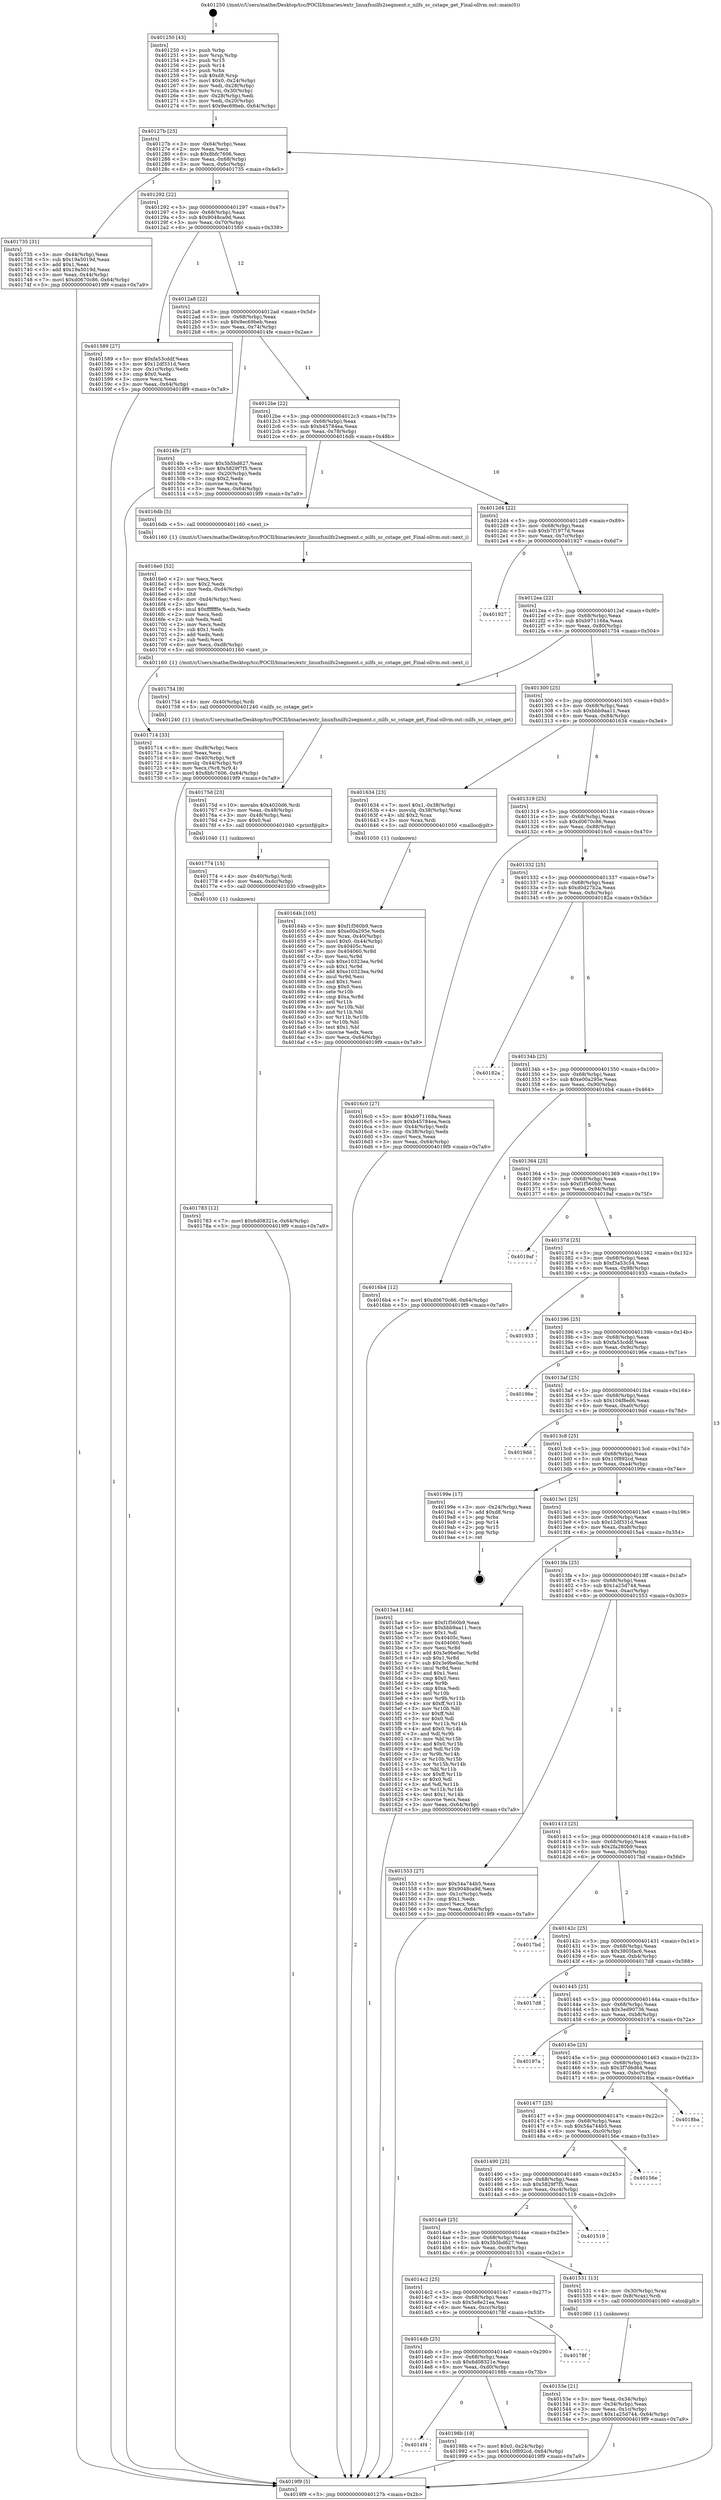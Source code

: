 digraph "0x401250" {
  label = "0x401250 (/mnt/c/Users/mathe/Desktop/tcc/POCII/binaries/extr_linuxfsnilfs2segment.c_nilfs_sc_cstage_get_Final-ollvm.out::main(0))"
  labelloc = "t"
  node[shape=record]

  Entry [label="",width=0.3,height=0.3,shape=circle,fillcolor=black,style=filled]
  "0x40127b" [label="{
     0x40127b [23]\l
     | [instrs]\l
     &nbsp;&nbsp;0x40127b \<+3\>: mov -0x64(%rbp),%eax\l
     &nbsp;&nbsp;0x40127e \<+2\>: mov %eax,%ecx\l
     &nbsp;&nbsp;0x401280 \<+6\>: sub $0x8bfc7606,%ecx\l
     &nbsp;&nbsp;0x401286 \<+3\>: mov %eax,-0x68(%rbp)\l
     &nbsp;&nbsp;0x401289 \<+3\>: mov %ecx,-0x6c(%rbp)\l
     &nbsp;&nbsp;0x40128c \<+6\>: je 0000000000401735 \<main+0x4e5\>\l
  }"]
  "0x401735" [label="{
     0x401735 [31]\l
     | [instrs]\l
     &nbsp;&nbsp;0x401735 \<+3\>: mov -0x44(%rbp),%eax\l
     &nbsp;&nbsp;0x401738 \<+5\>: sub $0x19a5019d,%eax\l
     &nbsp;&nbsp;0x40173d \<+3\>: add $0x1,%eax\l
     &nbsp;&nbsp;0x401740 \<+5\>: add $0x19a5019d,%eax\l
     &nbsp;&nbsp;0x401745 \<+3\>: mov %eax,-0x44(%rbp)\l
     &nbsp;&nbsp;0x401748 \<+7\>: movl $0xd0670c86,-0x64(%rbp)\l
     &nbsp;&nbsp;0x40174f \<+5\>: jmp 00000000004019f9 \<main+0x7a9\>\l
  }"]
  "0x401292" [label="{
     0x401292 [22]\l
     | [instrs]\l
     &nbsp;&nbsp;0x401292 \<+5\>: jmp 0000000000401297 \<main+0x47\>\l
     &nbsp;&nbsp;0x401297 \<+3\>: mov -0x68(%rbp),%eax\l
     &nbsp;&nbsp;0x40129a \<+5\>: sub $0x9048ca9d,%eax\l
     &nbsp;&nbsp;0x40129f \<+3\>: mov %eax,-0x70(%rbp)\l
     &nbsp;&nbsp;0x4012a2 \<+6\>: je 0000000000401589 \<main+0x339\>\l
  }"]
  Exit [label="",width=0.3,height=0.3,shape=circle,fillcolor=black,style=filled,peripheries=2]
  "0x401589" [label="{
     0x401589 [27]\l
     | [instrs]\l
     &nbsp;&nbsp;0x401589 \<+5\>: mov $0xfa53cddf,%eax\l
     &nbsp;&nbsp;0x40158e \<+5\>: mov $0x12df331d,%ecx\l
     &nbsp;&nbsp;0x401593 \<+3\>: mov -0x1c(%rbp),%edx\l
     &nbsp;&nbsp;0x401596 \<+3\>: cmp $0x0,%edx\l
     &nbsp;&nbsp;0x401599 \<+3\>: cmove %ecx,%eax\l
     &nbsp;&nbsp;0x40159c \<+3\>: mov %eax,-0x64(%rbp)\l
     &nbsp;&nbsp;0x40159f \<+5\>: jmp 00000000004019f9 \<main+0x7a9\>\l
  }"]
  "0x4012a8" [label="{
     0x4012a8 [22]\l
     | [instrs]\l
     &nbsp;&nbsp;0x4012a8 \<+5\>: jmp 00000000004012ad \<main+0x5d\>\l
     &nbsp;&nbsp;0x4012ad \<+3\>: mov -0x68(%rbp),%eax\l
     &nbsp;&nbsp;0x4012b0 \<+5\>: sub $0x9ec69beb,%eax\l
     &nbsp;&nbsp;0x4012b5 \<+3\>: mov %eax,-0x74(%rbp)\l
     &nbsp;&nbsp;0x4012b8 \<+6\>: je 00000000004014fe \<main+0x2ae\>\l
  }"]
  "0x4014f4" [label="{
     0x4014f4\l
  }", style=dashed]
  "0x4014fe" [label="{
     0x4014fe [27]\l
     | [instrs]\l
     &nbsp;&nbsp;0x4014fe \<+5\>: mov $0x5b5bd627,%eax\l
     &nbsp;&nbsp;0x401503 \<+5\>: mov $0x5829f7f5,%ecx\l
     &nbsp;&nbsp;0x401508 \<+3\>: mov -0x20(%rbp),%edx\l
     &nbsp;&nbsp;0x40150b \<+3\>: cmp $0x2,%edx\l
     &nbsp;&nbsp;0x40150e \<+3\>: cmovne %ecx,%eax\l
     &nbsp;&nbsp;0x401511 \<+3\>: mov %eax,-0x64(%rbp)\l
     &nbsp;&nbsp;0x401514 \<+5\>: jmp 00000000004019f9 \<main+0x7a9\>\l
  }"]
  "0x4012be" [label="{
     0x4012be [22]\l
     | [instrs]\l
     &nbsp;&nbsp;0x4012be \<+5\>: jmp 00000000004012c3 \<main+0x73\>\l
     &nbsp;&nbsp;0x4012c3 \<+3\>: mov -0x68(%rbp),%eax\l
     &nbsp;&nbsp;0x4012c6 \<+5\>: sub $0xb45784ea,%eax\l
     &nbsp;&nbsp;0x4012cb \<+3\>: mov %eax,-0x78(%rbp)\l
     &nbsp;&nbsp;0x4012ce \<+6\>: je 00000000004016db \<main+0x48b\>\l
  }"]
  "0x4019f9" [label="{
     0x4019f9 [5]\l
     | [instrs]\l
     &nbsp;&nbsp;0x4019f9 \<+5\>: jmp 000000000040127b \<main+0x2b\>\l
  }"]
  "0x401250" [label="{
     0x401250 [43]\l
     | [instrs]\l
     &nbsp;&nbsp;0x401250 \<+1\>: push %rbp\l
     &nbsp;&nbsp;0x401251 \<+3\>: mov %rsp,%rbp\l
     &nbsp;&nbsp;0x401254 \<+2\>: push %r15\l
     &nbsp;&nbsp;0x401256 \<+2\>: push %r14\l
     &nbsp;&nbsp;0x401258 \<+1\>: push %rbx\l
     &nbsp;&nbsp;0x401259 \<+7\>: sub $0xd8,%rsp\l
     &nbsp;&nbsp;0x401260 \<+7\>: movl $0x0,-0x24(%rbp)\l
     &nbsp;&nbsp;0x401267 \<+3\>: mov %edi,-0x28(%rbp)\l
     &nbsp;&nbsp;0x40126a \<+4\>: mov %rsi,-0x30(%rbp)\l
     &nbsp;&nbsp;0x40126e \<+3\>: mov -0x28(%rbp),%edi\l
     &nbsp;&nbsp;0x401271 \<+3\>: mov %edi,-0x20(%rbp)\l
     &nbsp;&nbsp;0x401274 \<+7\>: movl $0x9ec69beb,-0x64(%rbp)\l
  }"]
  "0x40198b" [label="{
     0x40198b [19]\l
     | [instrs]\l
     &nbsp;&nbsp;0x40198b \<+7\>: movl $0x0,-0x24(%rbp)\l
     &nbsp;&nbsp;0x401992 \<+7\>: movl $0x10f892cd,-0x64(%rbp)\l
     &nbsp;&nbsp;0x401999 \<+5\>: jmp 00000000004019f9 \<main+0x7a9\>\l
  }"]
  "0x4016db" [label="{
     0x4016db [5]\l
     | [instrs]\l
     &nbsp;&nbsp;0x4016db \<+5\>: call 0000000000401160 \<next_i\>\l
     | [calls]\l
     &nbsp;&nbsp;0x401160 \{1\} (/mnt/c/Users/mathe/Desktop/tcc/POCII/binaries/extr_linuxfsnilfs2segment.c_nilfs_sc_cstage_get_Final-ollvm.out::next_i)\l
  }"]
  "0x4012d4" [label="{
     0x4012d4 [22]\l
     | [instrs]\l
     &nbsp;&nbsp;0x4012d4 \<+5\>: jmp 00000000004012d9 \<main+0x89\>\l
     &nbsp;&nbsp;0x4012d9 \<+3\>: mov -0x68(%rbp),%eax\l
     &nbsp;&nbsp;0x4012dc \<+5\>: sub $0xb7f1977d,%eax\l
     &nbsp;&nbsp;0x4012e1 \<+3\>: mov %eax,-0x7c(%rbp)\l
     &nbsp;&nbsp;0x4012e4 \<+6\>: je 0000000000401927 \<main+0x6d7\>\l
  }"]
  "0x4014db" [label="{
     0x4014db [25]\l
     | [instrs]\l
     &nbsp;&nbsp;0x4014db \<+5\>: jmp 00000000004014e0 \<main+0x290\>\l
     &nbsp;&nbsp;0x4014e0 \<+3\>: mov -0x68(%rbp),%eax\l
     &nbsp;&nbsp;0x4014e3 \<+5\>: sub $0x6d08321e,%eax\l
     &nbsp;&nbsp;0x4014e8 \<+6\>: mov %eax,-0xd0(%rbp)\l
     &nbsp;&nbsp;0x4014ee \<+6\>: je 000000000040198b \<main+0x73b\>\l
  }"]
  "0x401927" [label="{
     0x401927\l
  }", style=dashed]
  "0x4012ea" [label="{
     0x4012ea [22]\l
     | [instrs]\l
     &nbsp;&nbsp;0x4012ea \<+5\>: jmp 00000000004012ef \<main+0x9f\>\l
     &nbsp;&nbsp;0x4012ef \<+3\>: mov -0x68(%rbp),%eax\l
     &nbsp;&nbsp;0x4012f2 \<+5\>: sub $0xb971168a,%eax\l
     &nbsp;&nbsp;0x4012f7 \<+3\>: mov %eax,-0x80(%rbp)\l
     &nbsp;&nbsp;0x4012fa \<+6\>: je 0000000000401754 \<main+0x504\>\l
  }"]
  "0x40178f" [label="{
     0x40178f\l
  }", style=dashed]
  "0x401754" [label="{
     0x401754 [9]\l
     | [instrs]\l
     &nbsp;&nbsp;0x401754 \<+4\>: mov -0x40(%rbp),%rdi\l
     &nbsp;&nbsp;0x401758 \<+5\>: call 0000000000401240 \<nilfs_sc_cstage_get\>\l
     | [calls]\l
     &nbsp;&nbsp;0x401240 \{1\} (/mnt/c/Users/mathe/Desktop/tcc/POCII/binaries/extr_linuxfsnilfs2segment.c_nilfs_sc_cstage_get_Final-ollvm.out::nilfs_sc_cstage_get)\l
  }"]
  "0x401300" [label="{
     0x401300 [25]\l
     | [instrs]\l
     &nbsp;&nbsp;0x401300 \<+5\>: jmp 0000000000401305 \<main+0xb5\>\l
     &nbsp;&nbsp;0x401305 \<+3\>: mov -0x68(%rbp),%eax\l
     &nbsp;&nbsp;0x401308 \<+5\>: sub $0xbbb9aa11,%eax\l
     &nbsp;&nbsp;0x40130d \<+6\>: mov %eax,-0x84(%rbp)\l
     &nbsp;&nbsp;0x401313 \<+6\>: je 0000000000401634 \<main+0x3e4\>\l
  }"]
  "0x401783" [label="{
     0x401783 [12]\l
     | [instrs]\l
     &nbsp;&nbsp;0x401783 \<+7\>: movl $0x6d08321e,-0x64(%rbp)\l
     &nbsp;&nbsp;0x40178a \<+5\>: jmp 00000000004019f9 \<main+0x7a9\>\l
  }"]
  "0x401634" [label="{
     0x401634 [23]\l
     | [instrs]\l
     &nbsp;&nbsp;0x401634 \<+7\>: movl $0x1,-0x38(%rbp)\l
     &nbsp;&nbsp;0x40163b \<+4\>: movslq -0x38(%rbp),%rax\l
     &nbsp;&nbsp;0x40163f \<+4\>: shl $0x2,%rax\l
     &nbsp;&nbsp;0x401643 \<+3\>: mov %rax,%rdi\l
     &nbsp;&nbsp;0x401646 \<+5\>: call 0000000000401050 \<malloc@plt\>\l
     | [calls]\l
     &nbsp;&nbsp;0x401050 \{1\} (unknown)\l
  }"]
  "0x401319" [label="{
     0x401319 [25]\l
     | [instrs]\l
     &nbsp;&nbsp;0x401319 \<+5\>: jmp 000000000040131e \<main+0xce\>\l
     &nbsp;&nbsp;0x40131e \<+3\>: mov -0x68(%rbp),%eax\l
     &nbsp;&nbsp;0x401321 \<+5\>: sub $0xd0670c86,%eax\l
     &nbsp;&nbsp;0x401326 \<+6\>: mov %eax,-0x88(%rbp)\l
     &nbsp;&nbsp;0x40132c \<+6\>: je 00000000004016c0 \<main+0x470\>\l
  }"]
  "0x401774" [label="{
     0x401774 [15]\l
     | [instrs]\l
     &nbsp;&nbsp;0x401774 \<+4\>: mov -0x40(%rbp),%rdi\l
     &nbsp;&nbsp;0x401778 \<+6\>: mov %eax,-0xdc(%rbp)\l
     &nbsp;&nbsp;0x40177e \<+5\>: call 0000000000401030 \<free@plt\>\l
     | [calls]\l
     &nbsp;&nbsp;0x401030 \{1\} (unknown)\l
  }"]
  "0x4016c0" [label="{
     0x4016c0 [27]\l
     | [instrs]\l
     &nbsp;&nbsp;0x4016c0 \<+5\>: mov $0xb971168a,%eax\l
     &nbsp;&nbsp;0x4016c5 \<+5\>: mov $0xb45784ea,%ecx\l
     &nbsp;&nbsp;0x4016ca \<+3\>: mov -0x44(%rbp),%edx\l
     &nbsp;&nbsp;0x4016cd \<+3\>: cmp -0x38(%rbp),%edx\l
     &nbsp;&nbsp;0x4016d0 \<+3\>: cmovl %ecx,%eax\l
     &nbsp;&nbsp;0x4016d3 \<+3\>: mov %eax,-0x64(%rbp)\l
     &nbsp;&nbsp;0x4016d6 \<+5\>: jmp 00000000004019f9 \<main+0x7a9\>\l
  }"]
  "0x401332" [label="{
     0x401332 [25]\l
     | [instrs]\l
     &nbsp;&nbsp;0x401332 \<+5\>: jmp 0000000000401337 \<main+0xe7\>\l
     &nbsp;&nbsp;0x401337 \<+3\>: mov -0x68(%rbp),%eax\l
     &nbsp;&nbsp;0x40133a \<+5\>: sub $0xd0d27b2a,%eax\l
     &nbsp;&nbsp;0x40133f \<+6\>: mov %eax,-0x8c(%rbp)\l
     &nbsp;&nbsp;0x401345 \<+6\>: je 000000000040182a \<main+0x5da\>\l
  }"]
  "0x40175d" [label="{
     0x40175d [23]\l
     | [instrs]\l
     &nbsp;&nbsp;0x40175d \<+10\>: movabs $0x4020d6,%rdi\l
     &nbsp;&nbsp;0x401767 \<+3\>: mov %eax,-0x48(%rbp)\l
     &nbsp;&nbsp;0x40176a \<+3\>: mov -0x48(%rbp),%esi\l
     &nbsp;&nbsp;0x40176d \<+2\>: mov $0x0,%al\l
     &nbsp;&nbsp;0x40176f \<+5\>: call 0000000000401040 \<printf@plt\>\l
     | [calls]\l
     &nbsp;&nbsp;0x401040 \{1\} (unknown)\l
  }"]
  "0x40182a" [label="{
     0x40182a\l
  }", style=dashed]
  "0x40134b" [label="{
     0x40134b [25]\l
     | [instrs]\l
     &nbsp;&nbsp;0x40134b \<+5\>: jmp 0000000000401350 \<main+0x100\>\l
     &nbsp;&nbsp;0x401350 \<+3\>: mov -0x68(%rbp),%eax\l
     &nbsp;&nbsp;0x401353 \<+5\>: sub $0xe00a295e,%eax\l
     &nbsp;&nbsp;0x401358 \<+6\>: mov %eax,-0x90(%rbp)\l
     &nbsp;&nbsp;0x40135e \<+6\>: je 00000000004016b4 \<main+0x464\>\l
  }"]
  "0x401714" [label="{
     0x401714 [33]\l
     | [instrs]\l
     &nbsp;&nbsp;0x401714 \<+6\>: mov -0xd8(%rbp),%ecx\l
     &nbsp;&nbsp;0x40171a \<+3\>: imul %eax,%ecx\l
     &nbsp;&nbsp;0x40171d \<+4\>: mov -0x40(%rbp),%r8\l
     &nbsp;&nbsp;0x401721 \<+4\>: movslq -0x44(%rbp),%r9\l
     &nbsp;&nbsp;0x401725 \<+4\>: mov %ecx,(%r8,%r9,4)\l
     &nbsp;&nbsp;0x401729 \<+7\>: movl $0x8bfc7606,-0x64(%rbp)\l
     &nbsp;&nbsp;0x401730 \<+5\>: jmp 00000000004019f9 \<main+0x7a9\>\l
  }"]
  "0x4016b4" [label="{
     0x4016b4 [12]\l
     | [instrs]\l
     &nbsp;&nbsp;0x4016b4 \<+7\>: movl $0xd0670c86,-0x64(%rbp)\l
     &nbsp;&nbsp;0x4016bb \<+5\>: jmp 00000000004019f9 \<main+0x7a9\>\l
  }"]
  "0x401364" [label="{
     0x401364 [25]\l
     | [instrs]\l
     &nbsp;&nbsp;0x401364 \<+5\>: jmp 0000000000401369 \<main+0x119\>\l
     &nbsp;&nbsp;0x401369 \<+3\>: mov -0x68(%rbp),%eax\l
     &nbsp;&nbsp;0x40136c \<+5\>: sub $0xf1f560b9,%eax\l
     &nbsp;&nbsp;0x401371 \<+6\>: mov %eax,-0x94(%rbp)\l
     &nbsp;&nbsp;0x401377 \<+6\>: je 00000000004019af \<main+0x75f\>\l
  }"]
  "0x4016e0" [label="{
     0x4016e0 [52]\l
     | [instrs]\l
     &nbsp;&nbsp;0x4016e0 \<+2\>: xor %ecx,%ecx\l
     &nbsp;&nbsp;0x4016e2 \<+5\>: mov $0x2,%edx\l
     &nbsp;&nbsp;0x4016e7 \<+6\>: mov %edx,-0xd4(%rbp)\l
     &nbsp;&nbsp;0x4016ed \<+1\>: cltd\l
     &nbsp;&nbsp;0x4016ee \<+6\>: mov -0xd4(%rbp),%esi\l
     &nbsp;&nbsp;0x4016f4 \<+2\>: idiv %esi\l
     &nbsp;&nbsp;0x4016f6 \<+6\>: imul $0xfffffffe,%edx,%edx\l
     &nbsp;&nbsp;0x4016fc \<+2\>: mov %ecx,%edi\l
     &nbsp;&nbsp;0x4016fe \<+2\>: sub %edx,%edi\l
     &nbsp;&nbsp;0x401700 \<+2\>: mov %ecx,%edx\l
     &nbsp;&nbsp;0x401702 \<+3\>: sub $0x1,%edx\l
     &nbsp;&nbsp;0x401705 \<+2\>: add %edx,%edi\l
     &nbsp;&nbsp;0x401707 \<+2\>: sub %edi,%ecx\l
     &nbsp;&nbsp;0x401709 \<+6\>: mov %ecx,-0xd8(%rbp)\l
     &nbsp;&nbsp;0x40170f \<+5\>: call 0000000000401160 \<next_i\>\l
     | [calls]\l
     &nbsp;&nbsp;0x401160 \{1\} (/mnt/c/Users/mathe/Desktop/tcc/POCII/binaries/extr_linuxfsnilfs2segment.c_nilfs_sc_cstage_get_Final-ollvm.out::next_i)\l
  }"]
  "0x4019af" [label="{
     0x4019af\l
  }", style=dashed]
  "0x40137d" [label="{
     0x40137d [25]\l
     | [instrs]\l
     &nbsp;&nbsp;0x40137d \<+5\>: jmp 0000000000401382 \<main+0x132\>\l
     &nbsp;&nbsp;0x401382 \<+3\>: mov -0x68(%rbp),%eax\l
     &nbsp;&nbsp;0x401385 \<+5\>: sub $0xf3a53c54,%eax\l
     &nbsp;&nbsp;0x40138a \<+6\>: mov %eax,-0x98(%rbp)\l
     &nbsp;&nbsp;0x401390 \<+6\>: je 0000000000401933 \<main+0x6e3\>\l
  }"]
  "0x40164b" [label="{
     0x40164b [105]\l
     | [instrs]\l
     &nbsp;&nbsp;0x40164b \<+5\>: mov $0xf1f560b9,%ecx\l
     &nbsp;&nbsp;0x401650 \<+5\>: mov $0xe00a295e,%edx\l
     &nbsp;&nbsp;0x401655 \<+4\>: mov %rax,-0x40(%rbp)\l
     &nbsp;&nbsp;0x401659 \<+7\>: movl $0x0,-0x44(%rbp)\l
     &nbsp;&nbsp;0x401660 \<+7\>: mov 0x40405c,%esi\l
     &nbsp;&nbsp;0x401667 \<+8\>: mov 0x404060,%r8d\l
     &nbsp;&nbsp;0x40166f \<+3\>: mov %esi,%r9d\l
     &nbsp;&nbsp;0x401672 \<+7\>: sub $0xe10323ea,%r9d\l
     &nbsp;&nbsp;0x401679 \<+4\>: sub $0x1,%r9d\l
     &nbsp;&nbsp;0x40167d \<+7\>: add $0xe10323ea,%r9d\l
     &nbsp;&nbsp;0x401684 \<+4\>: imul %r9d,%esi\l
     &nbsp;&nbsp;0x401688 \<+3\>: and $0x1,%esi\l
     &nbsp;&nbsp;0x40168b \<+3\>: cmp $0x0,%esi\l
     &nbsp;&nbsp;0x40168e \<+4\>: sete %r10b\l
     &nbsp;&nbsp;0x401692 \<+4\>: cmp $0xa,%r8d\l
     &nbsp;&nbsp;0x401696 \<+4\>: setl %r11b\l
     &nbsp;&nbsp;0x40169a \<+3\>: mov %r10b,%bl\l
     &nbsp;&nbsp;0x40169d \<+3\>: and %r11b,%bl\l
     &nbsp;&nbsp;0x4016a0 \<+3\>: xor %r11b,%r10b\l
     &nbsp;&nbsp;0x4016a3 \<+3\>: or %r10b,%bl\l
     &nbsp;&nbsp;0x4016a6 \<+3\>: test $0x1,%bl\l
     &nbsp;&nbsp;0x4016a9 \<+3\>: cmovne %edx,%ecx\l
     &nbsp;&nbsp;0x4016ac \<+3\>: mov %ecx,-0x64(%rbp)\l
     &nbsp;&nbsp;0x4016af \<+5\>: jmp 00000000004019f9 \<main+0x7a9\>\l
  }"]
  "0x401933" [label="{
     0x401933\l
  }", style=dashed]
  "0x401396" [label="{
     0x401396 [25]\l
     | [instrs]\l
     &nbsp;&nbsp;0x401396 \<+5\>: jmp 000000000040139b \<main+0x14b\>\l
     &nbsp;&nbsp;0x40139b \<+3\>: mov -0x68(%rbp),%eax\l
     &nbsp;&nbsp;0x40139e \<+5\>: sub $0xfa53cddf,%eax\l
     &nbsp;&nbsp;0x4013a3 \<+6\>: mov %eax,-0x9c(%rbp)\l
     &nbsp;&nbsp;0x4013a9 \<+6\>: je 000000000040196e \<main+0x71e\>\l
  }"]
  "0x40153e" [label="{
     0x40153e [21]\l
     | [instrs]\l
     &nbsp;&nbsp;0x40153e \<+3\>: mov %eax,-0x34(%rbp)\l
     &nbsp;&nbsp;0x401541 \<+3\>: mov -0x34(%rbp),%eax\l
     &nbsp;&nbsp;0x401544 \<+3\>: mov %eax,-0x1c(%rbp)\l
     &nbsp;&nbsp;0x401547 \<+7\>: movl $0x1a25d744,-0x64(%rbp)\l
     &nbsp;&nbsp;0x40154e \<+5\>: jmp 00000000004019f9 \<main+0x7a9\>\l
  }"]
  "0x40196e" [label="{
     0x40196e\l
  }", style=dashed]
  "0x4013af" [label="{
     0x4013af [25]\l
     | [instrs]\l
     &nbsp;&nbsp;0x4013af \<+5\>: jmp 00000000004013b4 \<main+0x164\>\l
     &nbsp;&nbsp;0x4013b4 \<+3\>: mov -0x68(%rbp),%eax\l
     &nbsp;&nbsp;0x4013b7 \<+5\>: sub $0x104f8ed6,%eax\l
     &nbsp;&nbsp;0x4013bc \<+6\>: mov %eax,-0xa0(%rbp)\l
     &nbsp;&nbsp;0x4013c2 \<+6\>: je 00000000004019dd \<main+0x78d\>\l
  }"]
  "0x4014c2" [label="{
     0x4014c2 [25]\l
     | [instrs]\l
     &nbsp;&nbsp;0x4014c2 \<+5\>: jmp 00000000004014c7 \<main+0x277\>\l
     &nbsp;&nbsp;0x4014c7 \<+3\>: mov -0x68(%rbp),%eax\l
     &nbsp;&nbsp;0x4014ca \<+5\>: sub $0x5e8e21ea,%eax\l
     &nbsp;&nbsp;0x4014cf \<+6\>: mov %eax,-0xcc(%rbp)\l
     &nbsp;&nbsp;0x4014d5 \<+6\>: je 000000000040178f \<main+0x53f\>\l
  }"]
  "0x4019dd" [label="{
     0x4019dd\l
  }", style=dashed]
  "0x4013c8" [label="{
     0x4013c8 [25]\l
     | [instrs]\l
     &nbsp;&nbsp;0x4013c8 \<+5\>: jmp 00000000004013cd \<main+0x17d\>\l
     &nbsp;&nbsp;0x4013cd \<+3\>: mov -0x68(%rbp),%eax\l
     &nbsp;&nbsp;0x4013d0 \<+5\>: sub $0x10f892cd,%eax\l
     &nbsp;&nbsp;0x4013d5 \<+6\>: mov %eax,-0xa4(%rbp)\l
     &nbsp;&nbsp;0x4013db \<+6\>: je 000000000040199e \<main+0x74e\>\l
  }"]
  "0x401531" [label="{
     0x401531 [13]\l
     | [instrs]\l
     &nbsp;&nbsp;0x401531 \<+4\>: mov -0x30(%rbp),%rax\l
     &nbsp;&nbsp;0x401535 \<+4\>: mov 0x8(%rax),%rdi\l
     &nbsp;&nbsp;0x401539 \<+5\>: call 0000000000401060 \<atoi@plt\>\l
     | [calls]\l
     &nbsp;&nbsp;0x401060 \{1\} (unknown)\l
  }"]
  "0x40199e" [label="{
     0x40199e [17]\l
     | [instrs]\l
     &nbsp;&nbsp;0x40199e \<+3\>: mov -0x24(%rbp),%eax\l
     &nbsp;&nbsp;0x4019a1 \<+7\>: add $0xd8,%rsp\l
     &nbsp;&nbsp;0x4019a8 \<+1\>: pop %rbx\l
     &nbsp;&nbsp;0x4019a9 \<+2\>: pop %r14\l
     &nbsp;&nbsp;0x4019ab \<+2\>: pop %r15\l
     &nbsp;&nbsp;0x4019ad \<+1\>: pop %rbp\l
     &nbsp;&nbsp;0x4019ae \<+1\>: ret\l
  }"]
  "0x4013e1" [label="{
     0x4013e1 [25]\l
     | [instrs]\l
     &nbsp;&nbsp;0x4013e1 \<+5\>: jmp 00000000004013e6 \<main+0x196\>\l
     &nbsp;&nbsp;0x4013e6 \<+3\>: mov -0x68(%rbp),%eax\l
     &nbsp;&nbsp;0x4013e9 \<+5\>: sub $0x12df331d,%eax\l
     &nbsp;&nbsp;0x4013ee \<+6\>: mov %eax,-0xa8(%rbp)\l
     &nbsp;&nbsp;0x4013f4 \<+6\>: je 00000000004015a4 \<main+0x354\>\l
  }"]
  "0x4014a9" [label="{
     0x4014a9 [25]\l
     | [instrs]\l
     &nbsp;&nbsp;0x4014a9 \<+5\>: jmp 00000000004014ae \<main+0x25e\>\l
     &nbsp;&nbsp;0x4014ae \<+3\>: mov -0x68(%rbp),%eax\l
     &nbsp;&nbsp;0x4014b1 \<+5\>: sub $0x5b5bd627,%eax\l
     &nbsp;&nbsp;0x4014b6 \<+6\>: mov %eax,-0xc8(%rbp)\l
     &nbsp;&nbsp;0x4014bc \<+6\>: je 0000000000401531 \<main+0x2e1\>\l
  }"]
  "0x4015a4" [label="{
     0x4015a4 [144]\l
     | [instrs]\l
     &nbsp;&nbsp;0x4015a4 \<+5\>: mov $0xf1f560b9,%eax\l
     &nbsp;&nbsp;0x4015a9 \<+5\>: mov $0xbbb9aa11,%ecx\l
     &nbsp;&nbsp;0x4015ae \<+2\>: mov $0x1,%dl\l
     &nbsp;&nbsp;0x4015b0 \<+7\>: mov 0x40405c,%esi\l
     &nbsp;&nbsp;0x4015b7 \<+7\>: mov 0x404060,%edi\l
     &nbsp;&nbsp;0x4015be \<+3\>: mov %esi,%r8d\l
     &nbsp;&nbsp;0x4015c1 \<+7\>: add $0x3e9be0ac,%r8d\l
     &nbsp;&nbsp;0x4015c8 \<+4\>: sub $0x1,%r8d\l
     &nbsp;&nbsp;0x4015cc \<+7\>: sub $0x3e9be0ac,%r8d\l
     &nbsp;&nbsp;0x4015d3 \<+4\>: imul %r8d,%esi\l
     &nbsp;&nbsp;0x4015d7 \<+3\>: and $0x1,%esi\l
     &nbsp;&nbsp;0x4015da \<+3\>: cmp $0x0,%esi\l
     &nbsp;&nbsp;0x4015dd \<+4\>: sete %r9b\l
     &nbsp;&nbsp;0x4015e1 \<+3\>: cmp $0xa,%edi\l
     &nbsp;&nbsp;0x4015e4 \<+4\>: setl %r10b\l
     &nbsp;&nbsp;0x4015e8 \<+3\>: mov %r9b,%r11b\l
     &nbsp;&nbsp;0x4015eb \<+4\>: xor $0xff,%r11b\l
     &nbsp;&nbsp;0x4015ef \<+3\>: mov %r10b,%bl\l
     &nbsp;&nbsp;0x4015f2 \<+3\>: xor $0xff,%bl\l
     &nbsp;&nbsp;0x4015f5 \<+3\>: xor $0x0,%dl\l
     &nbsp;&nbsp;0x4015f8 \<+3\>: mov %r11b,%r14b\l
     &nbsp;&nbsp;0x4015fb \<+4\>: and $0x0,%r14b\l
     &nbsp;&nbsp;0x4015ff \<+3\>: and %dl,%r9b\l
     &nbsp;&nbsp;0x401602 \<+3\>: mov %bl,%r15b\l
     &nbsp;&nbsp;0x401605 \<+4\>: and $0x0,%r15b\l
     &nbsp;&nbsp;0x401609 \<+3\>: and %dl,%r10b\l
     &nbsp;&nbsp;0x40160c \<+3\>: or %r9b,%r14b\l
     &nbsp;&nbsp;0x40160f \<+3\>: or %r10b,%r15b\l
     &nbsp;&nbsp;0x401612 \<+3\>: xor %r15b,%r14b\l
     &nbsp;&nbsp;0x401615 \<+3\>: or %bl,%r11b\l
     &nbsp;&nbsp;0x401618 \<+4\>: xor $0xff,%r11b\l
     &nbsp;&nbsp;0x40161c \<+3\>: or $0x0,%dl\l
     &nbsp;&nbsp;0x40161f \<+3\>: and %dl,%r11b\l
     &nbsp;&nbsp;0x401622 \<+3\>: or %r11b,%r14b\l
     &nbsp;&nbsp;0x401625 \<+4\>: test $0x1,%r14b\l
     &nbsp;&nbsp;0x401629 \<+3\>: cmovne %ecx,%eax\l
     &nbsp;&nbsp;0x40162c \<+3\>: mov %eax,-0x64(%rbp)\l
     &nbsp;&nbsp;0x40162f \<+5\>: jmp 00000000004019f9 \<main+0x7a9\>\l
  }"]
  "0x4013fa" [label="{
     0x4013fa [25]\l
     | [instrs]\l
     &nbsp;&nbsp;0x4013fa \<+5\>: jmp 00000000004013ff \<main+0x1af\>\l
     &nbsp;&nbsp;0x4013ff \<+3\>: mov -0x68(%rbp),%eax\l
     &nbsp;&nbsp;0x401402 \<+5\>: sub $0x1a25d744,%eax\l
     &nbsp;&nbsp;0x401407 \<+6\>: mov %eax,-0xac(%rbp)\l
     &nbsp;&nbsp;0x40140d \<+6\>: je 0000000000401553 \<main+0x303\>\l
  }"]
  "0x401519" [label="{
     0x401519\l
  }", style=dashed]
  "0x401553" [label="{
     0x401553 [27]\l
     | [instrs]\l
     &nbsp;&nbsp;0x401553 \<+5\>: mov $0x54a744b5,%eax\l
     &nbsp;&nbsp;0x401558 \<+5\>: mov $0x9048ca9d,%ecx\l
     &nbsp;&nbsp;0x40155d \<+3\>: mov -0x1c(%rbp),%edx\l
     &nbsp;&nbsp;0x401560 \<+3\>: cmp $0x1,%edx\l
     &nbsp;&nbsp;0x401563 \<+3\>: cmovl %ecx,%eax\l
     &nbsp;&nbsp;0x401566 \<+3\>: mov %eax,-0x64(%rbp)\l
     &nbsp;&nbsp;0x401569 \<+5\>: jmp 00000000004019f9 \<main+0x7a9\>\l
  }"]
  "0x401413" [label="{
     0x401413 [25]\l
     | [instrs]\l
     &nbsp;&nbsp;0x401413 \<+5\>: jmp 0000000000401418 \<main+0x1c8\>\l
     &nbsp;&nbsp;0x401418 \<+3\>: mov -0x68(%rbp),%eax\l
     &nbsp;&nbsp;0x40141b \<+5\>: sub $0x2fa280b9,%eax\l
     &nbsp;&nbsp;0x401420 \<+6\>: mov %eax,-0xb0(%rbp)\l
     &nbsp;&nbsp;0x401426 \<+6\>: je 00000000004017bd \<main+0x56d\>\l
  }"]
  "0x401490" [label="{
     0x401490 [25]\l
     | [instrs]\l
     &nbsp;&nbsp;0x401490 \<+5\>: jmp 0000000000401495 \<main+0x245\>\l
     &nbsp;&nbsp;0x401495 \<+3\>: mov -0x68(%rbp),%eax\l
     &nbsp;&nbsp;0x401498 \<+5\>: sub $0x5829f7f5,%eax\l
     &nbsp;&nbsp;0x40149d \<+6\>: mov %eax,-0xc4(%rbp)\l
     &nbsp;&nbsp;0x4014a3 \<+6\>: je 0000000000401519 \<main+0x2c9\>\l
  }"]
  "0x4017bd" [label="{
     0x4017bd\l
  }", style=dashed]
  "0x40142c" [label="{
     0x40142c [25]\l
     | [instrs]\l
     &nbsp;&nbsp;0x40142c \<+5\>: jmp 0000000000401431 \<main+0x1e1\>\l
     &nbsp;&nbsp;0x401431 \<+3\>: mov -0x68(%rbp),%eax\l
     &nbsp;&nbsp;0x401434 \<+5\>: sub $0x3805fac6,%eax\l
     &nbsp;&nbsp;0x401439 \<+6\>: mov %eax,-0xb4(%rbp)\l
     &nbsp;&nbsp;0x40143f \<+6\>: je 00000000004017d8 \<main+0x588\>\l
  }"]
  "0x40156e" [label="{
     0x40156e\l
  }", style=dashed]
  "0x4017d8" [label="{
     0x4017d8\l
  }", style=dashed]
  "0x401445" [label="{
     0x401445 [25]\l
     | [instrs]\l
     &nbsp;&nbsp;0x401445 \<+5\>: jmp 000000000040144a \<main+0x1fa\>\l
     &nbsp;&nbsp;0x40144a \<+3\>: mov -0x68(%rbp),%eax\l
     &nbsp;&nbsp;0x40144d \<+5\>: sub $0x3ed90736,%eax\l
     &nbsp;&nbsp;0x401452 \<+6\>: mov %eax,-0xb8(%rbp)\l
     &nbsp;&nbsp;0x401458 \<+6\>: je 000000000040197a \<main+0x72a\>\l
  }"]
  "0x401477" [label="{
     0x401477 [25]\l
     | [instrs]\l
     &nbsp;&nbsp;0x401477 \<+5\>: jmp 000000000040147c \<main+0x22c\>\l
     &nbsp;&nbsp;0x40147c \<+3\>: mov -0x68(%rbp),%eax\l
     &nbsp;&nbsp;0x40147f \<+5\>: sub $0x54a744b5,%eax\l
     &nbsp;&nbsp;0x401484 \<+6\>: mov %eax,-0xc0(%rbp)\l
     &nbsp;&nbsp;0x40148a \<+6\>: je 000000000040156e \<main+0x31e\>\l
  }"]
  "0x40197a" [label="{
     0x40197a\l
  }", style=dashed]
  "0x40145e" [label="{
     0x40145e [25]\l
     | [instrs]\l
     &nbsp;&nbsp;0x40145e \<+5\>: jmp 0000000000401463 \<main+0x213\>\l
     &nbsp;&nbsp;0x401463 \<+3\>: mov -0x68(%rbp),%eax\l
     &nbsp;&nbsp;0x401466 \<+5\>: sub $0x3f7d6d64,%eax\l
     &nbsp;&nbsp;0x40146b \<+6\>: mov %eax,-0xbc(%rbp)\l
     &nbsp;&nbsp;0x401471 \<+6\>: je 00000000004018ba \<main+0x66a\>\l
  }"]
  "0x4018ba" [label="{
     0x4018ba\l
  }", style=dashed]
  Entry -> "0x401250" [label=" 1"]
  "0x40127b" -> "0x401735" [label=" 1"]
  "0x40127b" -> "0x401292" [label=" 13"]
  "0x40199e" -> Exit [label=" 1"]
  "0x401292" -> "0x401589" [label=" 1"]
  "0x401292" -> "0x4012a8" [label=" 12"]
  "0x40198b" -> "0x4019f9" [label=" 1"]
  "0x4012a8" -> "0x4014fe" [label=" 1"]
  "0x4012a8" -> "0x4012be" [label=" 11"]
  "0x4014fe" -> "0x4019f9" [label=" 1"]
  "0x401250" -> "0x40127b" [label=" 1"]
  "0x4019f9" -> "0x40127b" [label=" 13"]
  "0x4014db" -> "0x4014f4" [label=" 0"]
  "0x4012be" -> "0x4016db" [label=" 1"]
  "0x4012be" -> "0x4012d4" [label=" 10"]
  "0x4014db" -> "0x40198b" [label=" 1"]
  "0x4012d4" -> "0x401927" [label=" 0"]
  "0x4012d4" -> "0x4012ea" [label=" 10"]
  "0x4014c2" -> "0x4014db" [label=" 1"]
  "0x4012ea" -> "0x401754" [label=" 1"]
  "0x4012ea" -> "0x401300" [label=" 9"]
  "0x4014c2" -> "0x40178f" [label=" 0"]
  "0x401300" -> "0x401634" [label=" 1"]
  "0x401300" -> "0x401319" [label=" 8"]
  "0x401783" -> "0x4019f9" [label=" 1"]
  "0x401319" -> "0x4016c0" [label=" 2"]
  "0x401319" -> "0x401332" [label=" 6"]
  "0x401774" -> "0x401783" [label=" 1"]
  "0x401332" -> "0x40182a" [label=" 0"]
  "0x401332" -> "0x40134b" [label=" 6"]
  "0x40175d" -> "0x401774" [label=" 1"]
  "0x40134b" -> "0x4016b4" [label=" 1"]
  "0x40134b" -> "0x401364" [label=" 5"]
  "0x401754" -> "0x40175d" [label=" 1"]
  "0x401364" -> "0x4019af" [label=" 0"]
  "0x401364" -> "0x40137d" [label=" 5"]
  "0x401735" -> "0x4019f9" [label=" 1"]
  "0x40137d" -> "0x401933" [label=" 0"]
  "0x40137d" -> "0x401396" [label=" 5"]
  "0x401714" -> "0x4019f9" [label=" 1"]
  "0x401396" -> "0x40196e" [label=" 0"]
  "0x401396" -> "0x4013af" [label=" 5"]
  "0x4016e0" -> "0x401714" [label=" 1"]
  "0x4013af" -> "0x4019dd" [label=" 0"]
  "0x4013af" -> "0x4013c8" [label=" 5"]
  "0x4016db" -> "0x4016e0" [label=" 1"]
  "0x4013c8" -> "0x40199e" [label=" 1"]
  "0x4013c8" -> "0x4013e1" [label=" 4"]
  "0x4016c0" -> "0x4019f9" [label=" 2"]
  "0x4013e1" -> "0x4015a4" [label=" 1"]
  "0x4013e1" -> "0x4013fa" [label=" 3"]
  "0x40164b" -> "0x4019f9" [label=" 1"]
  "0x4013fa" -> "0x401553" [label=" 1"]
  "0x4013fa" -> "0x401413" [label=" 2"]
  "0x401634" -> "0x40164b" [label=" 1"]
  "0x401413" -> "0x4017bd" [label=" 0"]
  "0x401413" -> "0x40142c" [label=" 2"]
  "0x401589" -> "0x4019f9" [label=" 1"]
  "0x40142c" -> "0x4017d8" [label=" 0"]
  "0x40142c" -> "0x401445" [label=" 2"]
  "0x401553" -> "0x4019f9" [label=" 1"]
  "0x401445" -> "0x40197a" [label=" 0"]
  "0x401445" -> "0x40145e" [label=" 2"]
  "0x401531" -> "0x40153e" [label=" 1"]
  "0x40145e" -> "0x4018ba" [label=" 0"]
  "0x40145e" -> "0x401477" [label=" 2"]
  "0x40153e" -> "0x4019f9" [label=" 1"]
  "0x401477" -> "0x40156e" [label=" 0"]
  "0x401477" -> "0x401490" [label=" 2"]
  "0x4015a4" -> "0x4019f9" [label=" 1"]
  "0x401490" -> "0x401519" [label=" 0"]
  "0x401490" -> "0x4014a9" [label=" 2"]
  "0x4016b4" -> "0x4019f9" [label=" 1"]
  "0x4014a9" -> "0x401531" [label=" 1"]
  "0x4014a9" -> "0x4014c2" [label=" 1"]
}
